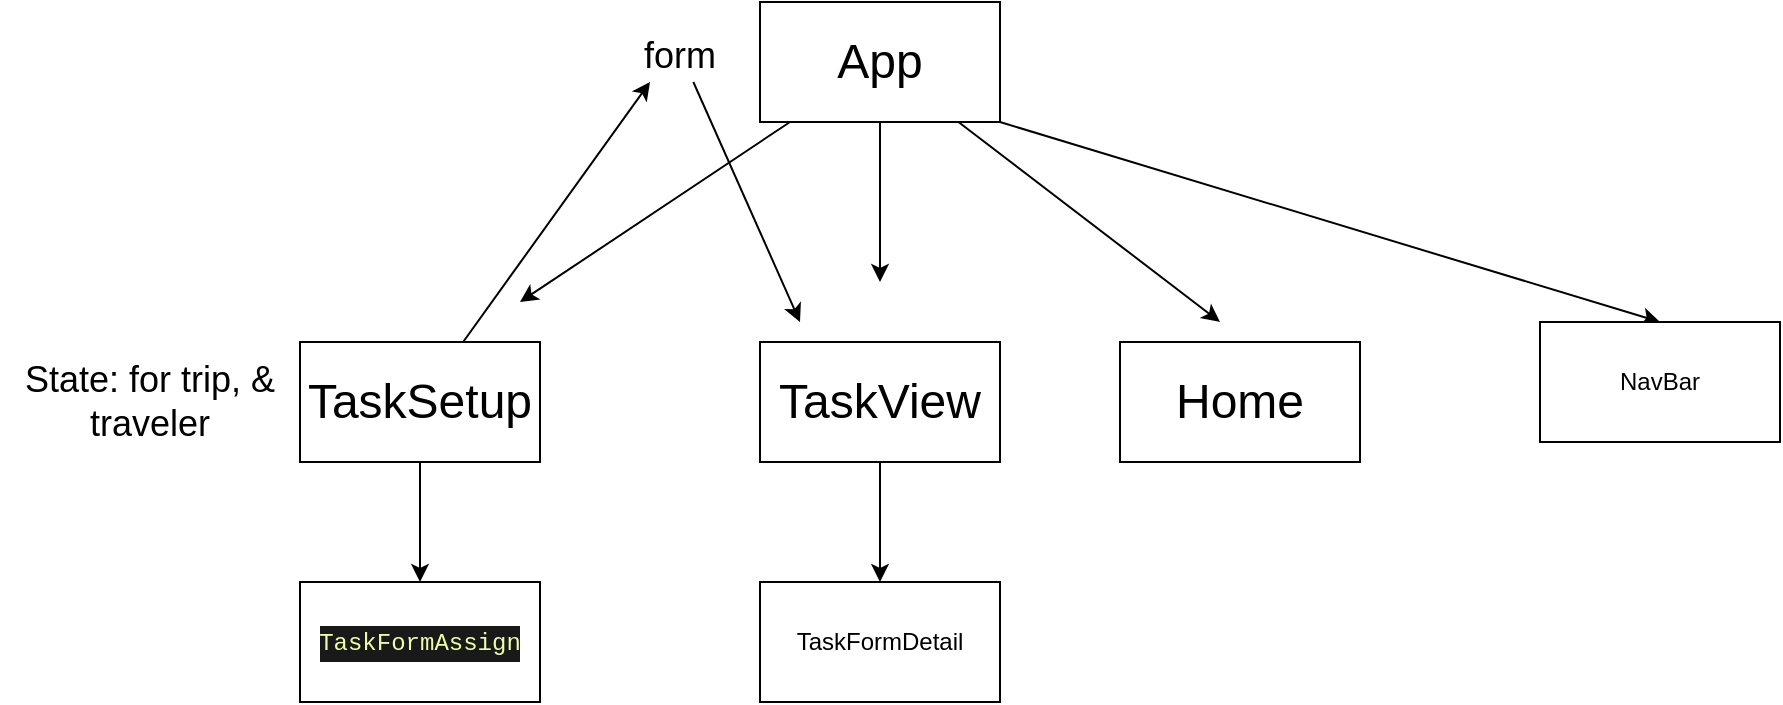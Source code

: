<mxfile>
    <diagram id="lCfuA5lahUKROIe9HjwV" name="Page-1">
        <mxGraphModel dx="1655" dy="401" grid="1" gridSize="10" guides="1" tooltips="1" connect="1" arrows="1" fold="1" page="1" pageScale="1" pageWidth="850" pageHeight="1100" math="0" shadow="0">
            <root>
                <mxCell id="0"/>
                <mxCell id="1" parent="0"/>
                <mxCell id="8" style="edgeStyle=none;html=1;fontSize=24;" parent="1" source="4" edge="1">
                    <mxGeometry relative="1" as="geometry">
                        <mxPoint x="200" y="270" as="targetPoint"/>
                    </mxGeometry>
                </mxCell>
                <mxCell id="9" style="edgeStyle=none;html=1;fontSize=24;" parent="1" source="4" edge="1">
                    <mxGeometry relative="1" as="geometry">
                        <mxPoint x="380" y="260" as="targetPoint"/>
                    </mxGeometry>
                </mxCell>
                <mxCell id="10" style="edgeStyle=none;html=1;fontSize=24;" parent="1" source="4" edge="1">
                    <mxGeometry relative="1" as="geometry">
                        <mxPoint x="550" y="280" as="targetPoint"/>
                    </mxGeometry>
                </mxCell>
                <mxCell id="22" style="edgeStyle=none;html=1;exitX=1;exitY=1;exitDx=0;exitDy=0;entryX=0.5;entryY=0;entryDx=0;entryDy=0;" edge="1" parent="1" source="4" target="21">
                    <mxGeometry relative="1" as="geometry"/>
                </mxCell>
                <mxCell id="4" value="&lt;font style=&quot;font-size: 24px&quot;&gt;App&lt;/font&gt;" style="rounded=0;whiteSpace=wrap;html=1;" parent="1" vertex="1">
                    <mxGeometry x="320" y="120" width="120" height="60" as="geometry"/>
                </mxCell>
                <mxCell id="17" style="edgeStyle=none;html=1;fontSize=18;" parent="1" source="5" target="18" edge="1">
                    <mxGeometry relative="1" as="geometry">
                        <mxPoint x="260" y="180" as="targetPoint"/>
                    </mxGeometry>
                </mxCell>
                <mxCell id="19" style="edgeStyle=none;html=1;fontSize=18;entryX=0.25;entryY=1;entryDx=0;entryDy=0;" parent="1" source="5" target="13" edge="1">
                    <mxGeometry relative="1" as="geometry">
                        <mxPoint x="270" y="180" as="targetPoint"/>
                    </mxGeometry>
                </mxCell>
                <mxCell id="24" style="edgeStyle=none;html=1;exitX=0.5;exitY=1;exitDx=0;exitDy=0;entryX=0.5;entryY=0;entryDx=0;entryDy=0;" edge="1" parent="1" source="5" target="23">
                    <mxGeometry relative="1" as="geometry"/>
                </mxCell>
                <mxCell id="5" value="&lt;span style=&quot;font-size: 24px&quot;&gt;TaskSetup&lt;/span&gt;" style="rounded=0;whiteSpace=wrap;html=1;" parent="1" vertex="1">
                    <mxGeometry x="90" y="290" width="120" height="60" as="geometry"/>
                </mxCell>
                <mxCell id="26" style="edgeStyle=none;html=1;exitX=0.5;exitY=1;exitDx=0;exitDy=0;entryX=0.5;entryY=0;entryDx=0;entryDy=0;" edge="1" parent="1" source="6" target="25">
                    <mxGeometry relative="1" as="geometry"/>
                </mxCell>
                <mxCell id="6" value="&lt;span style=&quot;font-size: 24px&quot;&gt;TaskView&lt;/span&gt;" style="rounded=0;whiteSpace=wrap;html=1;" parent="1" vertex="1">
                    <mxGeometry x="320" y="290" width="120" height="60" as="geometry"/>
                </mxCell>
                <mxCell id="7" value="&lt;span style=&quot;font-size: 24px&quot;&gt;Home&lt;/span&gt;" style="rounded=0;whiteSpace=wrap;html=1;" parent="1" vertex="1">
                    <mxGeometry x="500" y="290" width="120" height="60" as="geometry"/>
                </mxCell>
                <mxCell id="20" style="edgeStyle=none;html=1;fontSize=18;" parent="1" source="13" edge="1">
                    <mxGeometry relative="1" as="geometry">
                        <mxPoint x="340" y="280" as="targetPoint"/>
                    </mxGeometry>
                </mxCell>
                <mxCell id="13" value="&lt;font style=&quot;font-size: 18px&quot;&gt;form&lt;/font&gt;" style="text;html=1;strokeColor=none;fillColor=none;align=center;verticalAlign=middle;whiteSpace=wrap;rounded=0;fontSize=24;" parent="1" vertex="1">
                    <mxGeometry x="250" y="130" width="60" height="30" as="geometry"/>
                </mxCell>
                <mxCell id="18" value="State: for trip, &amp;amp; traveler" style="text;html=1;strokeColor=none;fillColor=none;align=center;verticalAlign=middle;whiteSpace=wrap;rounded=0;fontSize=18;" parent="1" vertex="1">
                    <mxGeometry x="-60" y="265" width="150" height="110" as="geometry"/>
                </mxCell>
                <mxCell id="21" value="NavBar" style="whiteSpace=wrap;html=1;" vertex="1" parent="1">
                    <mxGeometry x="710" y="280" width="120" height="60" as="geometry"/>
                </mxCell>
                <mxCell id="23" value="&lt;div style=&quot;color: rgb(248 , 248 , 242) ; background-color: rgb(25 , 25 , 25) ; font-family: &amp;#34;menlo&amp;#34; , &amp;#34;monaco&amp;#34; , &amp;#34;courier new&amp;#34; , monospace ; line-height: 18px&quot;&gt;&lt;span style=&quot;color: #e9fdac&quot;&gt;TaskFormAssign&lt;/span&gt;&lt;/div&gt;" style="whiteSpace=wrap;html=1;" vertex="1" parent="1">
                    <mxGeometry x="90" y="410" width="120" height="60" as="geometry"/>
                </mxCell>
                <mxCell id="25" value="TaskFormDetail" style="whiteSpace=wrap;html=1;" vertex="1" parent="1">
                    <mxGeometry x="320" y="410" width="120" height="60" as="geometry"/>
                </mxCell>
            </root>
        </mxGraphModel>
    </diagram>
</mxfile>